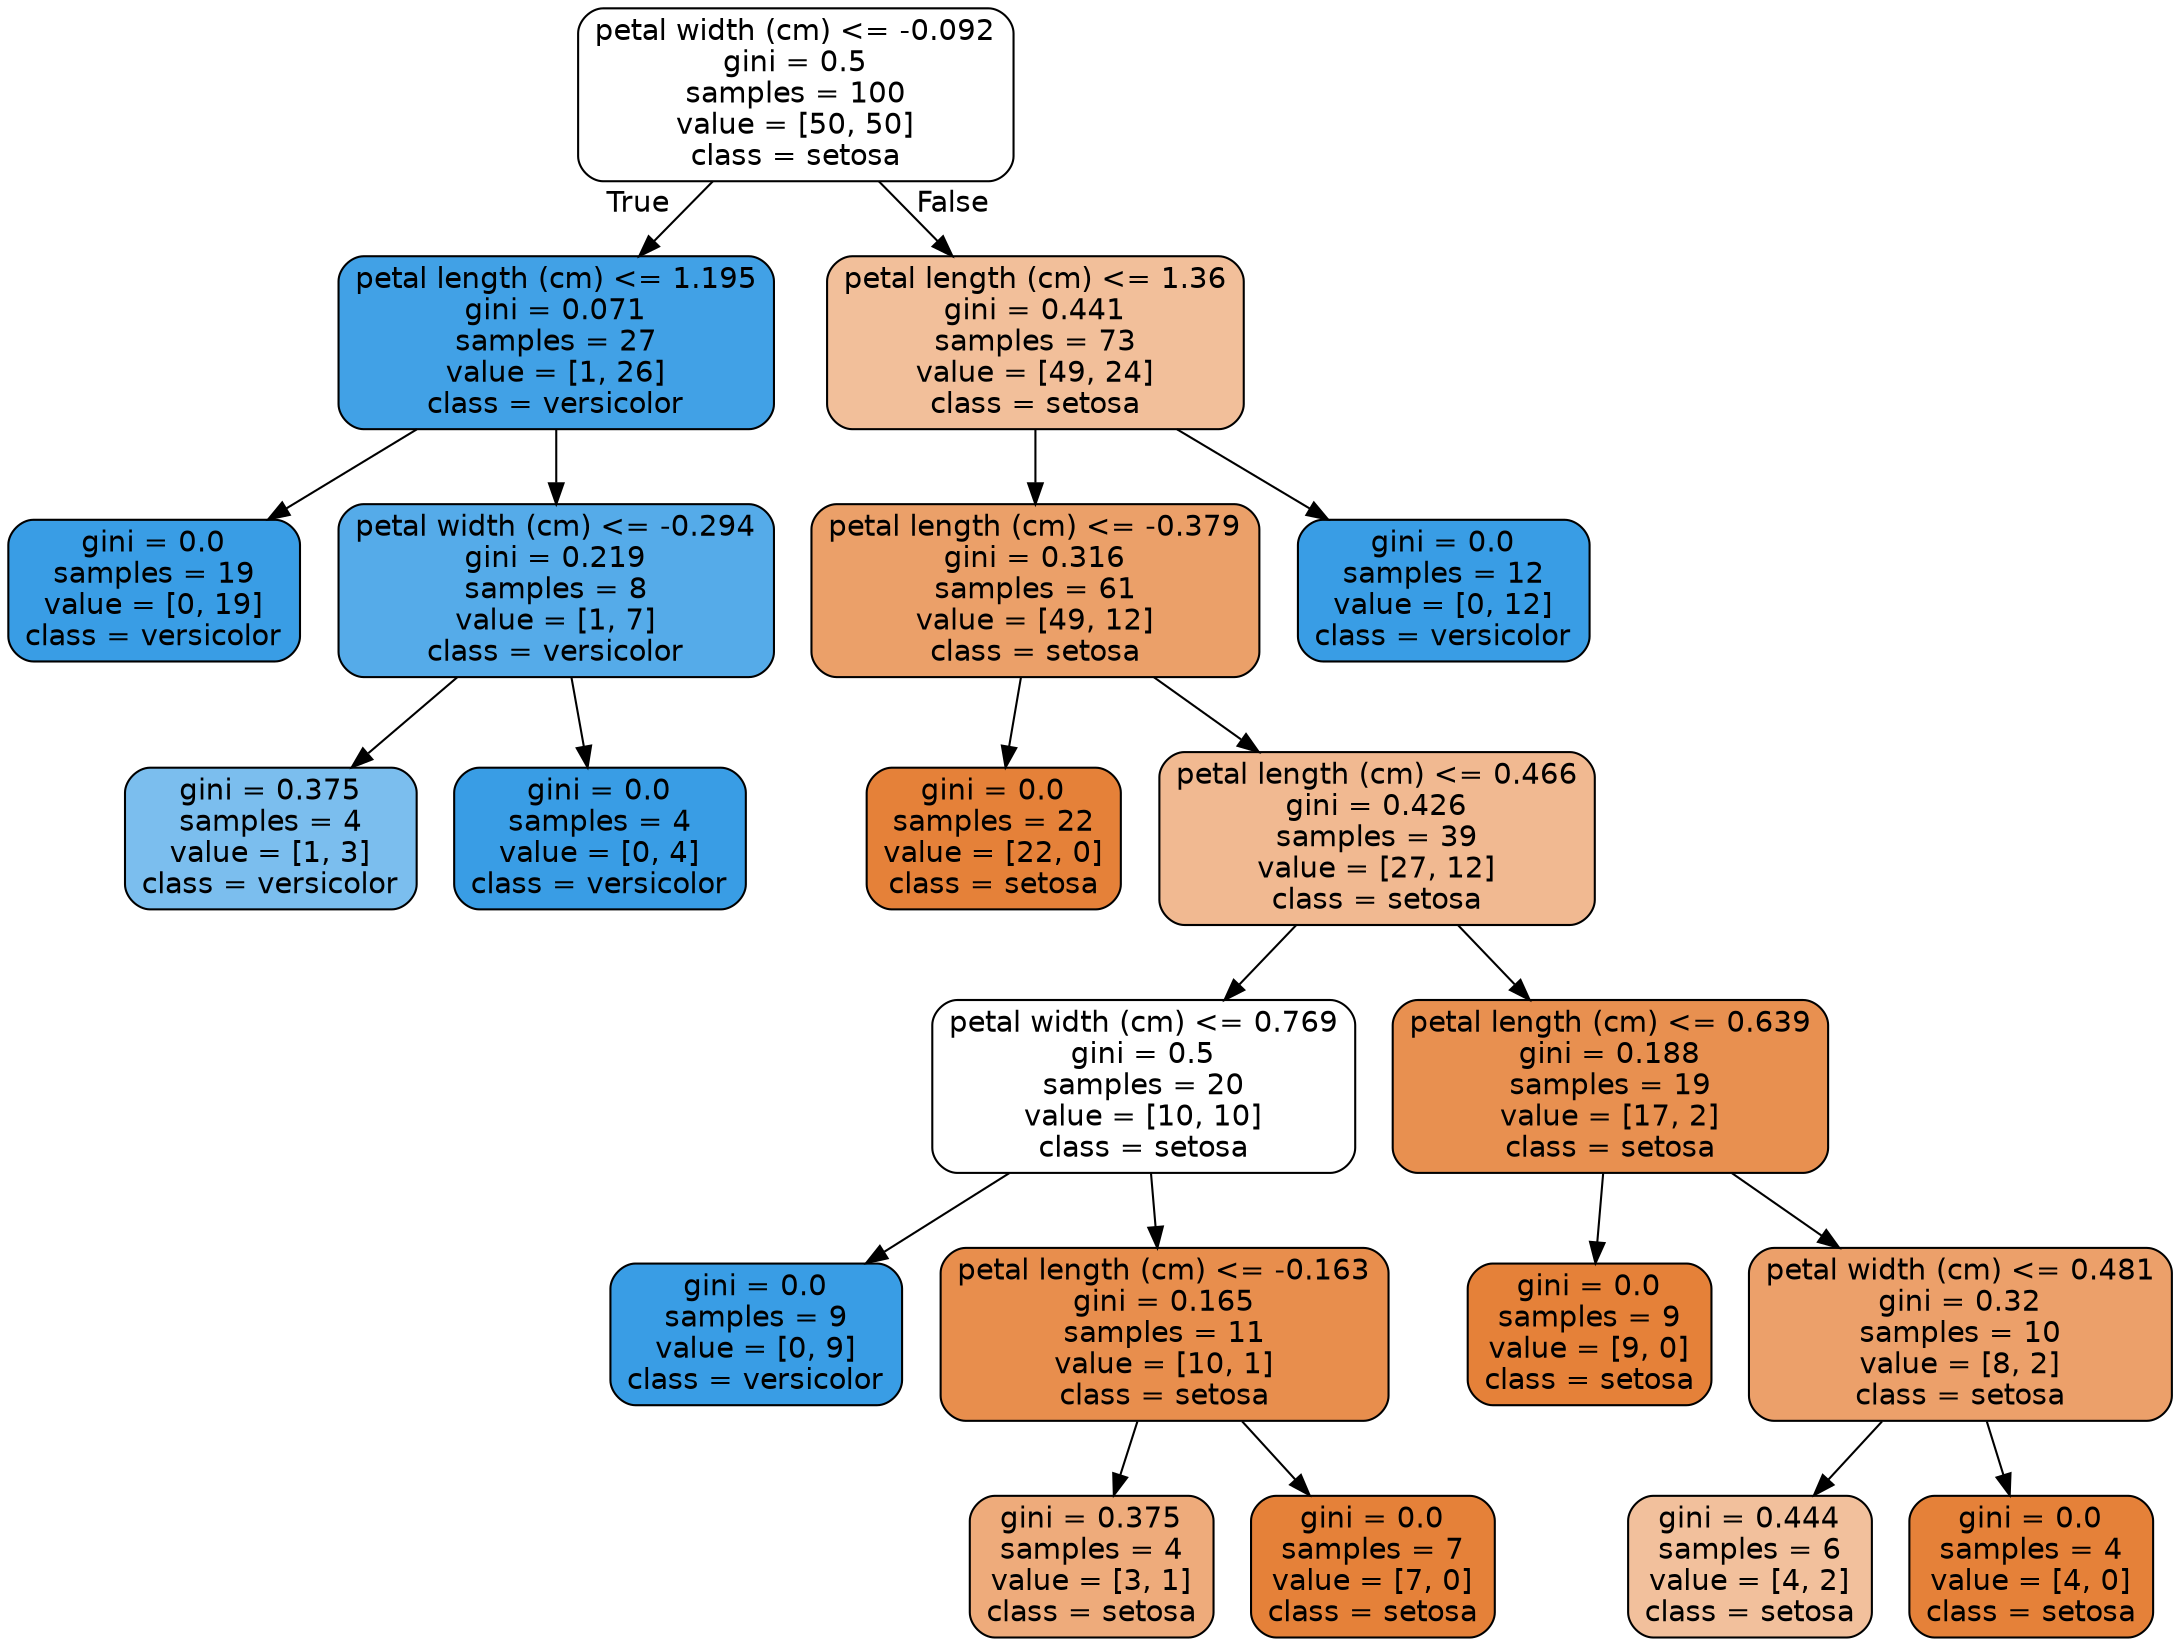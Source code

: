 digraph Tree {
node [shape=box, style="filled, rounded", color="black", fontname="helvetica"] ;
edge [fontname="helvetica"] ;
0 [label="petal width (cm) <= -0.092\ngini = 0.5\nsamples = 100\nvalue = [50, 50]\nclass = setosa", fillcolor="#ffffff"] ;
1 [label="petal length (cm) <= 1.195\ngini = 0.071\nsamples = 27\nvalue = [1, 26]\nclass = versicolor", fillcolor="#41a1e6"] ;
0 -> 1 [labeldistance=2.5, labelangle=45, headlabel="True"] ;
2 [label="gini = 0.0\nsamples = 19\nvalue = [0, 19]\nclass = versicolor", fillcolor="#399de5"] ;
1 -> 2 ;
3 [label="petal width (cm) <= -0.294\ngini = 0.219\nsamples = 8\nvalue = [1, 7]\nclass = versicolor", fillcolor="#55abe9"] ;
1 -> 3 ;
4 [label="gini = 0.375\nsamples = 4\nvalue = [1, 3]\nclass = versicolor", fillcolor="#7bbeee"] ;
3 -> 4 ;
5 [label="gini = 0.0\nsamples = 4\nvalue = [0, 4]\nclass = versicolor", fillcolor="#399de5"] ;
3 -> 5 ;
6 [label="petal length (cm) <= 1.36\ngini = 0.441\nsamples = 73\nvalue = [49, 24]\nclass = setosa", fillcolor="#f2bf9a"] ;
0 -> 6 [labeldistance=2.5, labelangle=-45, headlabel="False"] ;
7 [label="petal length (cm) <= -0.379\ngini = 0.316\nsamples = 61\nvalue = [49, 12]\nclass = setosa", fillcolor="#eba069"] ;
6 -> 7 ;
8 [label="gini = 0.0\nsamples = 22\nvalue = [22, 0]\nclass = setosa", fillcolor="#e58139"] ;
7 -> 8 ;
9 [label="petal length (cm) <= 0.466\ngini = 0.426\nsamples = 39\nvalue = [27, 12]\nclass = setosa", fillcolor="#f1b991"] ;
7 -> 9 ;
10 [label="petal width (cm) <= 0.769\ngini = 0.5\nsamples = 20\nvalue = [10, 10]\nclass = setosa", fillcolor="#ffffff"] ;
9 -> 10 ;
11 [label="gini = 0.0\nsamples = 9\nvalue = [0, 9]\nclass = versicolor", fillcolor="#399de5"] ;
10 -> 11 ;
12 [label="petal length (cm) <= -0.163\ngini = 0.165\nsamples = 11\nvalue = [10, 1]\nclass = setosa", fillcolor="#e88e4d"] ;
10 -> 12 ;
13 [label="gini = 0.375\nsamples = 4\nvalue = [3, 1]\nclass = setosa", fillcolor="#eeab7b"] ;
12 -> 13 ;
14 [label="gini = 0.0\nsamples = 7\nvalue = [7, 0]\nclass = setosa", fillcolor="#e58139"] ;
12 -> 14 ;
15 [label="petal length (cm) <= 0.639\ngini = 0.188\nsamples = 19\nvalue = [17, 2]\nclass = setosa", fillcolor="#e89050"] ;
9 -> 15 ;
16 [label="gini = 0.0\nsamples = 9\nvalue = [9, 0]\nclass = setosa", fillcolor="#e58139"] ;
15 -> 16 ;
17 [label="petal width (cm) <= 0.481\ngini = 0.32\nsamples = 10\nvalue = [8, 2]\nclass = setosa", fillcolor="#eca06a"] ;
15 -> 17 ;
18 [label="gini = 0.444\nsamples = 6\nvalue = [4, 2]\nclass = setosa", fillcolor="#f2c09c"] ;
17 -> 18 ;
19 [label="gini = 0.0\nsamples = 4\nvalue = [4, 0]\nclass = setosa", fillcolor="#e58139"] ;
17 -> 19 ;
20 [label="gini = 0.0\nsamples = 12\nvalue = [0, 12]\nclass = versicolor", fillcolor="#399de5"] ;
6 -> 20 ;
}